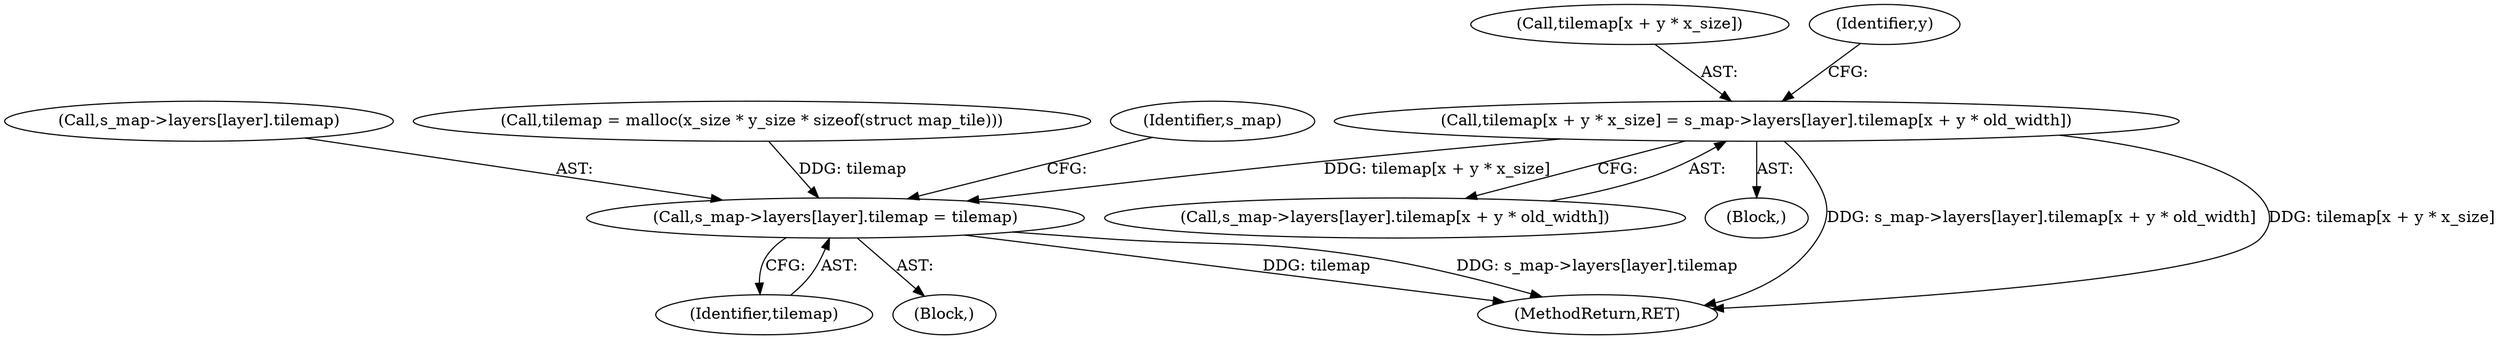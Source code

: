 digraph "0_minisphere_252c1ca184cb38e1acb917aa0e451c5f08519996@array" {
"1000176" [label="(Call,tilemap[x + y * x_size] = s_map->layers[layer].tilemap[x + y * old_width])"];
"1000231" [label="(Call,s_map->layers[layer].tilemap = tilemap)"];
"1000468" [label="(MethodReturn,RET)"];
"1000176" [label="(Call,tilemap[x + y * x_size] = s_map->layers[layer].tilemap[x + y * old_width])"];
"1000177" [label="(Call,tilemap[x + y * x_size])"];
"1000232" [label="(Call,s_map->layers[layer].tilemap)"];
"1000239" [label="(Identifier,tilemap)"];
"1000104" [label="(Block,)"];
"1000136" [label="(Call,tilemap = malloc(x_size * y_size * sizeof(struct map_tile)))"];
"1000231" [label="(Call,s_map->layers[layer].tilemap = tilemap)"];
"1000244" [label="(Identifier,s_map)"];
"1000184" [label="(Call,s_map->layers[layer].tilemap[x + y * old_width])"];
"1000165" [label="(Identifier,y)"];
"1000175" [label="(Block,)"];
"1000176" -> "1000175"  [label="AST: "];
"1000176" -> "1000184"  [label="CFG: "];
"1000177" -> "1000176"  [label="AST: "];
"1000184" -> "1000176"  [label="AST: "];
"1000165" -> "1000176"  [label="CFG: "];
"1000176" -> "1000468"  [label="DDG: s_map->layers[layer].tilemap[x + y * old_width]"];
"1000176" -> "1000468"  [label="DDG: tilemap[x + y * x_size]"];
"1000176" -> "1000231"  [label="DDG: tilemap[x + y * x_size]"];
"1000231" -> "1000104"  [label="AST: "];
"1000231" -> "1000239"  [label="CFG: "];
"1000232" -> "1000231"  [label="AST: "];
"1000239" -> "1000231"  [label="AST: "];
"1000244" -> "1000231"  [label="CFG: "];
"1000231" -> "1000468"  [label="DDG: tilemap"];
"1000231" -> "1000468"  [label="DDG: s_map->layers[layer].tilemap"];
"1000136" -> "1000231"  [label="DDG: tilemap"];
}
